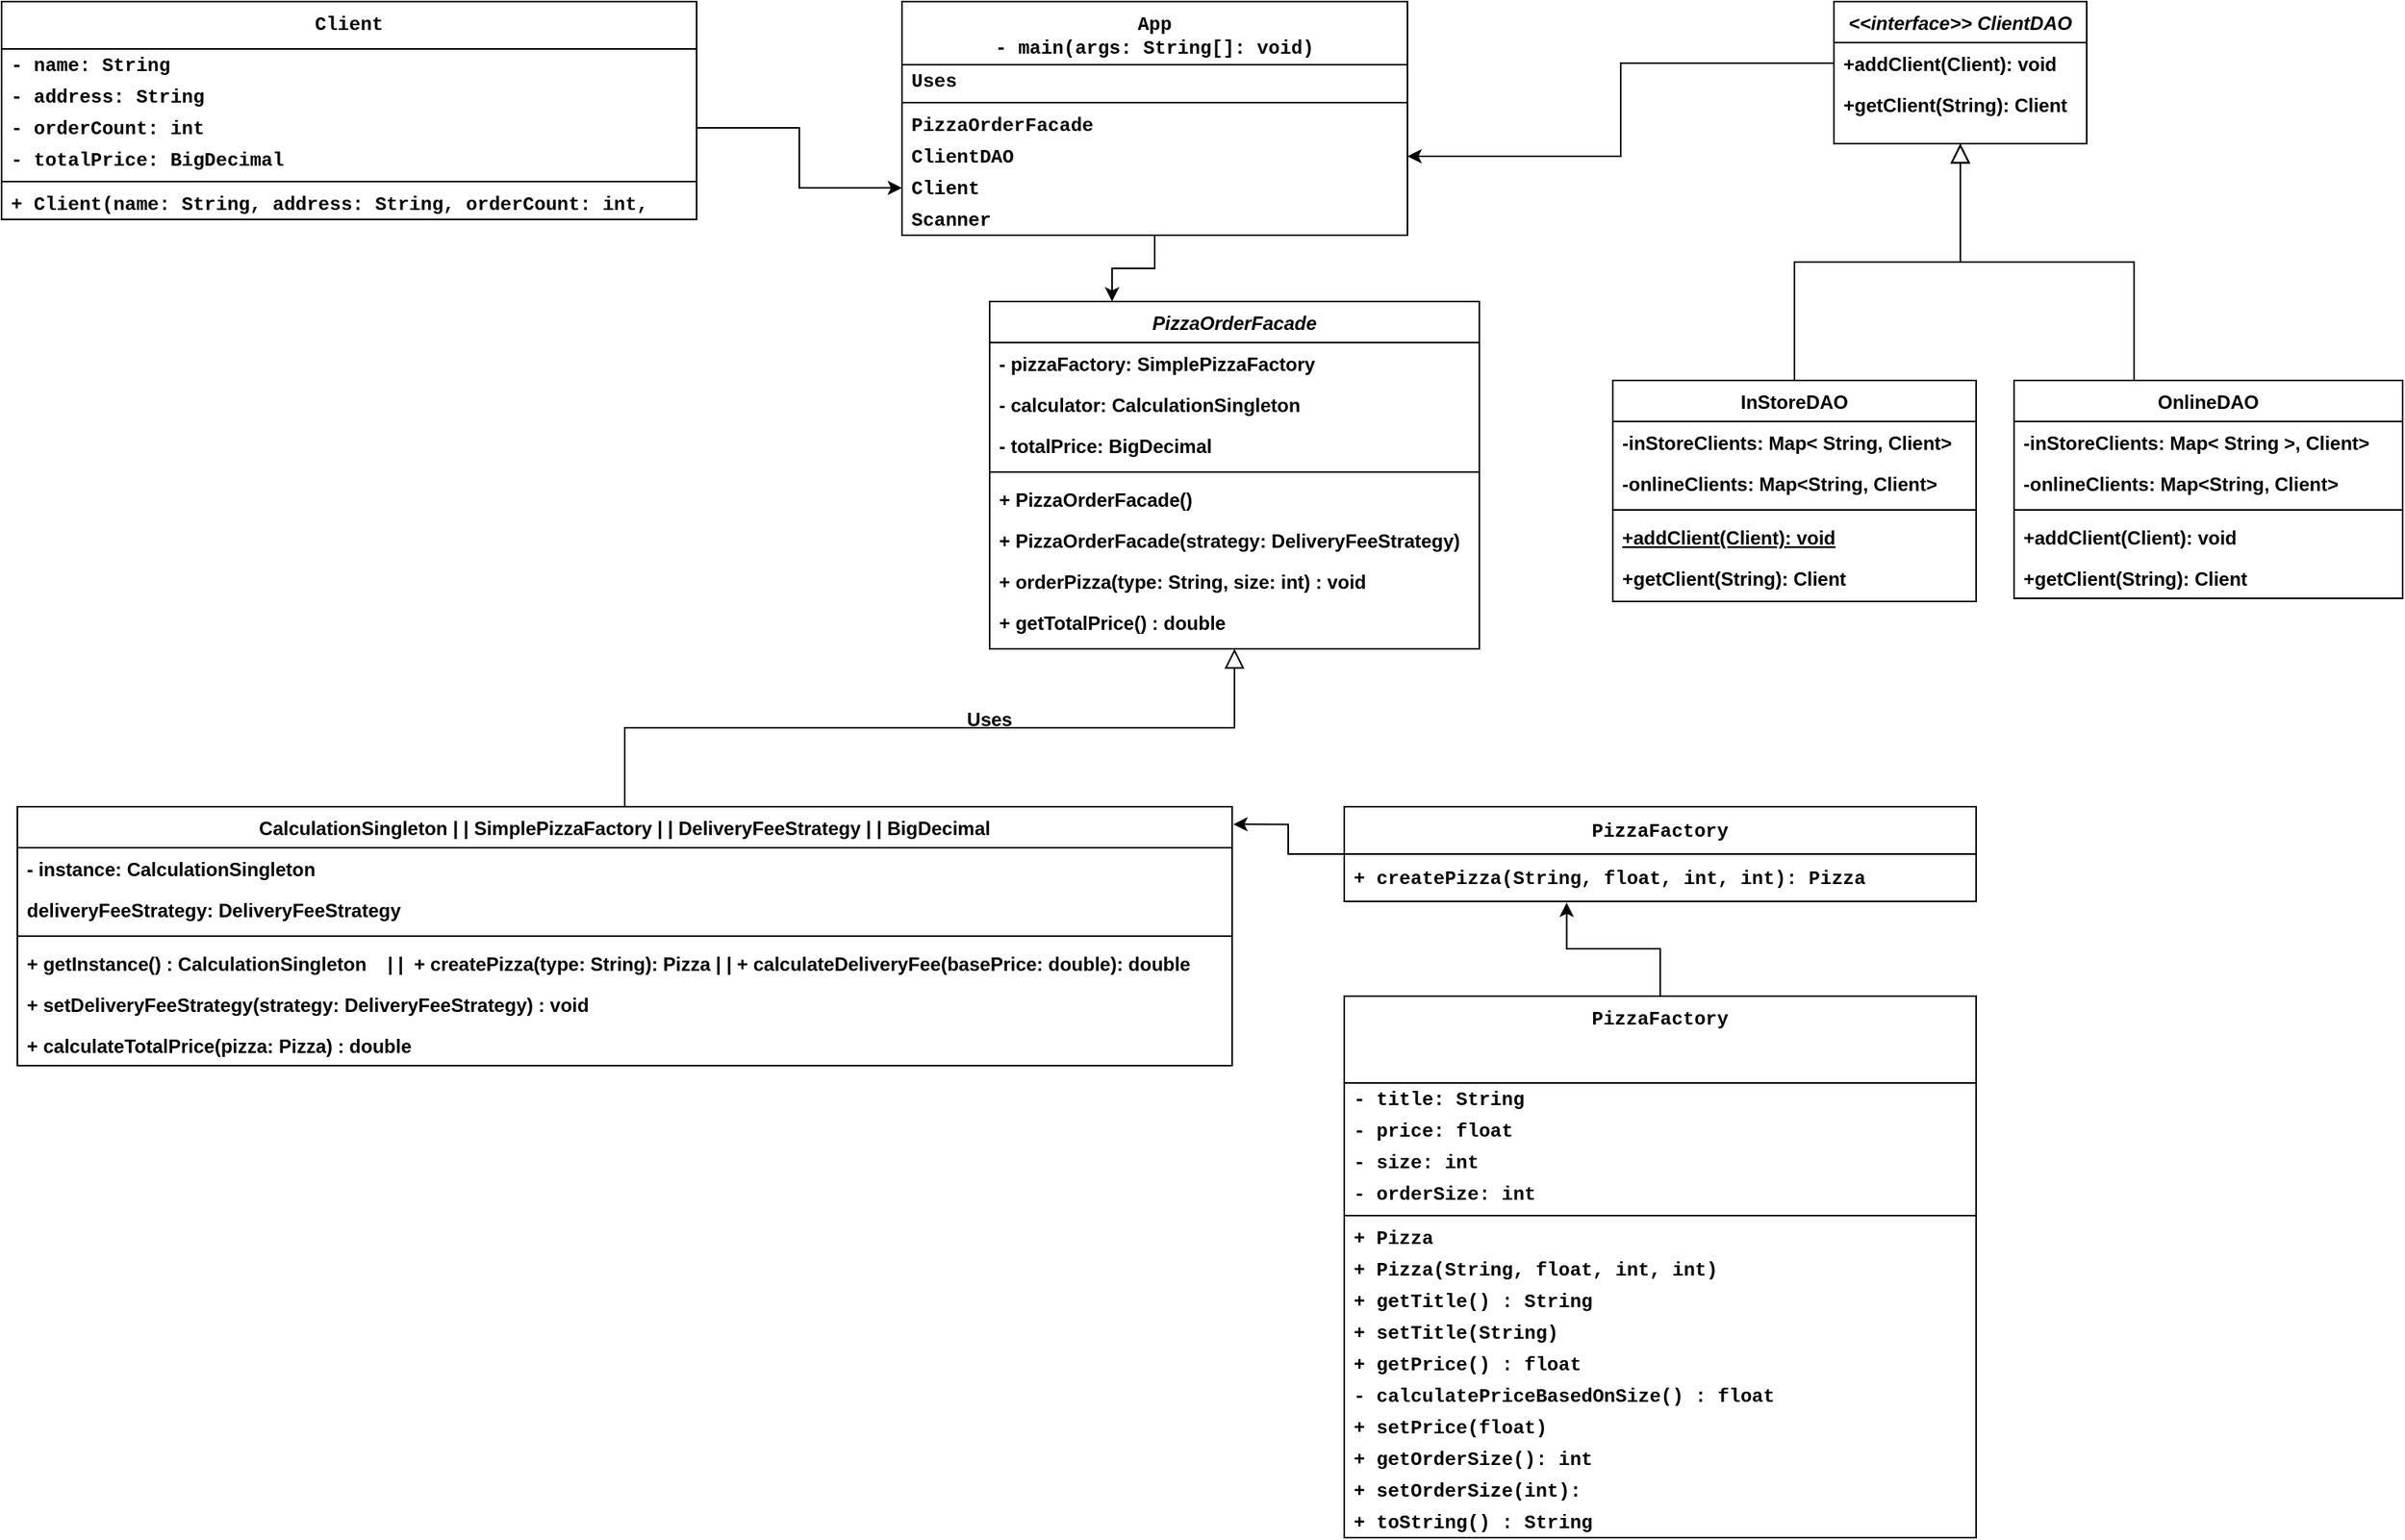 <mxfile version="22.0.8" type="github">
  <diagram name="Page-1" id="vSKLg44RRqiNJ-5FWsi1">
    <mxGraphModel dx="2131" dy="981" grid="1" gridSize="10" guides="1" tooltips="1" connect="1" arrows="1" fold="1" page="1" pageScale="1" pageWidth="850" pageHeight="1100" math="0" shadow="0">
      <root>
        <mxCell id="0" />
        <mxCell id="1" parent="0" />
        <mxCell id="3t1VspEVCkf7E4FVB_ph-1" value="&lt;&lt;interface&gt;&gt; ClientDAO&#xa;" style="swimlane;fontStyle=3;align=center;verticalAlign=top;childLayout=stackLayout;horizontal=1;startSize=26;horizontalStack=0;resizeParent=1;resizeLast=0;collapsible=1;marginBottom=0;rounded=0;shadow=0;strokeWidth=1;" vertex="1" parent="1">
          <mxGeometry x="1160" y="320" width="160" height="90" as="geometry">
            <mxRectangle x="230" y="140" width="160" height="26" as="alternateBounds" />
          </mxGeometry>
        </mxCell>
        <mxCell id="3t1VspEVCkf7E4FVB_ph-2" value="+addClient(Client): void" style="text;align=left;verticalAlign=top;spacingLeft=4;spacingRight=4;overflow=hidden;rotatable=0;points=[[0,0.5],[1,0.5]];portConstraint=eastwest;fontStyle=1" vertex="1" parent="3t1VspEVCkf7E4FVB_ph-1">
          <mxGeometry y="26" width="160" height="26" as="geometry" />
        </mxCell>
        <mxCell id="3t1VspEVCkf7E4FVB_ph-3" value="+getClient(String): Client" style="text;align=left;verticalAlign=top;spacingLeft=4;spacingRight=4;overflow=hidden;rotatable=0;points=[[0,0.5],[1,0.5]];portConstraint=eastwest;rounded=0;shadow=0;html=0;fontStyle=1" vertex="1" parent="3t1VspEVCkf7E4FVB_ph-1">
          <mxGeometry y="52" width="160" height="26" as="geometry" />
        </mxCell>
        <mxCell id="3t1VspEVCkf7E4FVB_ph-4" value="InStoreDAO" style="swimlane;fontStyle=1;align=center;verticalAlign=top;childLayout=stackLayout;horizontal=1;startSize=26;horizontalStack=0;resizeParent=1;resizeLast=0;collapsible=1;marginBottom=0;rounded=0;shadow=0;strokeWidth=1;" vertex="1" parent="1">
          <mxGeometry x="1020" y="560" width="230" height="140" as="geometry">
            <mxRectangle x="130" y="380" width="160" height="26" as="alternateBounds" />
          </mxGeometry>
        </mxCell>
        <mxCell id="3t1VspEVCkf7E4FVB_ph-5" value="-inStoreClients: Map&lt; String, Client&gt;" style="text;align=left;verticalAlign=top;spacingLeft=4;spacingRight=4;overflow=hidden;rotatable=0;points=[[0,0.5],[1,0.5]];portConstraint=eastwest;fontStyle=1" vertex="1" parent="3t1VspEVCkf7E4FVB_ph-4">
          <mxGeometry y="26" width="230" height="26" as="geometry" />
        </mxCell>
        <mxCell id="3t1VspEVCkf7E4FVB_ph-6" value="-onlineClients: Map&lt;String, Client&gt;" style="text;align=left;verticalAlign=top;spacingLeft=4;spacingRight=4;overflow=hidden;rotatable=0;points=[[0,0.5],[1,0.5]];portConstraint=eastwest;rounded=0;shadow=0;html=0;fontStyle=1" vertex="1" parent="3t1VspEVCkf7E4FVB_ph-4">
          <mxGeometry y="52" width="230" height="26" as="geometry" />
        </mxCell>
        <mxCell id="3t1VspEVCkf7E4FVB_ph-7" value="" style="line;html=1;strokeWidth=1;align=left;verticalAlign=middle;spacingTop=-1;spacingLeft=3;spacingRight=3;rotatable=0;labelPosition=right;points=[];portConstraint=eastwest;fontStyle=1" vertex="1" parent="3t1VspEVCkf7E4FVB_ph-4">
          <mxGeometry y="78" width="230" height="8" as="geometry" />
        </mxCell>
        <mxCell id="3t1VspEVCkf7E4FVB_ph-8" value="+addClient(Client): void" style="text;align=left;verticalAlign=top;spacingLeft=4;spacingRight=4;overflow=hidden;rotatable=0;points=[[0,0.5],[1,0.5]];portConstraint=eastwest;fontStyle=5" vertex="1" parent="3t1VspEVCkf7E4FVB_ph-4">
          <mxGeometry y="86" width="230" height="26" as="geometry" />
        </mxCell>
        <mxCell id="3t1VspEVCkf7E4FVB_ph-9" value="+getClient(String): Client" style="text;align=left;verticalAlign=top;spacingLeft=4;spacingRight=4;overflow=hidden;rotatable=0;points=[[0,0.5],[1,0.5]];portConstraint=eastwest;fontStyle=1" vertex="1" parent="3t1VspEVCkf7E4FVB_ph-4">
          <mxGeometry y="112" width="230" height="26" as="geometry" />
        </mxCell>
        <mxCell id="3t1VspEVCkf7E4FVB_ph-10" value="" style="endArrow=block;endSize=10;endFill=0;shadow=0;strokeWidth=1;rounded=0;edgeStyle=elbowEdgeStyle;elbow=vertical;fontStyle=1" edge="1" parent="1" source="3t1VspEVCkf7E4FVB_ph-4" target="3t1VspEVCkf7E4FVB_ph-1">
          <mxGeometry width="160" relative="1" as="geometry">
            <mxPoint x="1140" y="403" as="sourcePoint" />
            <mxPoint x="1140" y="403" as="targetPoint" />
          </mxGeometry>
        </mxCell>
        <mxCell id="3t1VspEVCkf7E4FVB_ph-11" value="" style="endArrow=block;endSize=10;endFill=0;shadow=0;strokeWidth=1;rounded=0;edgeStyle=elbowEdgeStyle;elbow=vertical;fontStyle=1" edge="1" parent="1" target="3t1VspEVCkf7E4FVB_ph-1">
          <mxGeometry width="160" relative="1" as="geometry">
            <mxPoint x="1350" y="560" as="sourcePoint" />
            <mxPoint x="1250" y="471" as="targetPoint" />
          </mxGeometry>
        </mxCell>
        <mxCell id="3t1VspEVCkf7E4FVB_ph-12" value="OnlineDAO" style="swimlane;fontStyle=1;align=center;verticalAlign=top;childLayout=stackLayout;horizontal=1;startSize=26;horizontalStack=0;resizeParent=1;resizeLast=0;collapsible=1;marginBottom=0;rounded=0;shadow=0;strokeWidth=1;" vertex="1" parent="1">
          <mxGeometry x="1274" y="560" width="246" height="138" as="geometry">
            <mxRectangle x="130" y="380" width="160" height="26" as="alternateBounds" />
          </mxGeometry>
        </mxCell>
        <mxCell id="3t1VspEVCkf7E4FVB_ph-13" value="-inStoreClients: Map&lt; String &gt;, Client&gt;" style="text;align=left;verticalAlign=top;spacingLeft=4;spacingRight=4;overflow=hidden;rotatable=0;points=[[0,0.5],[1,0.5]];portConstraint=eastwest;fontStyle=1" vertex="1" parent="3t1VspEVCkf7E4FVB_ph-12">
          <mxGeometry y="26" width="246" height="26" as="geometry" />
        </mxCell>
        <mxCell id="3t1VspEVCkf7E4FVB_ph-14" value="-onlineClients: Map&lt;String, Client&gt;" style="text;align=left;verticalAlign=top;spacingLeft=4;spacingRight=4;overflow=hidden;rotatable=0;points=[[0,0.5],[1,0.5]];portConstraint=eastwest;rounded=0;shadow=0;html=0;fontStyle=1" vertex="1" parent="3t1VspEVCkf7E4FVB_ph-12">
          <mxGeometry y="52" width="246" height="26" as="geometry" />
        </mxCell>
        <mxCell id="3t1VspEVCkf7E4FVB_ph-15" value="" style="line;html=1;strokeWidth=1;align=left;verticalAlign=middle;spacingTop=-1;spacingLeft=3;spacingRight=3;rotatable=0;labelPosition=right;points=[];portConstraint=eastwest;fontStyle=1" vertex="1" parent="3t1VspEVCkf7E4FVB_ph-12">
          <mxGeometry y="78" width="246" height="8" as="geometry" />
        </mxCell>
        <mxCell id="3t1VspEVCkf7E4FVB_ph-16" value="+addClient(Client): void" style="text;align=left;verticalAlign=top;spacingLeft=4;spacingRight=4;overflow=hidden;rotatable=0;points=[[0,0.5],[1,0.5]];portConstraint=eastwest;fontStyle=1" vertex="1" parent="3t1VspEVCkf7E4FVB_ph-12">
          <mxGeometry y="86" width="246" height="26" as="geometry" />
        </mxCell>
        <mxCell id="3t1VspEVCkf7E4FVB_ph-17" value="+getClient(String): Client" style="text;align=left;verticalAlign=top;spacingLeft=4;spacingRight=4;overflow=hidden;rotatable=0;points=[[0,0.5],[1,0.5]];portConstraint=eastwest;fontStyle=1" vertex="1" parent="3t1VspEVCkf7E4FVB_ph-12">
          <mxGeometry y="112" width="246" height="26" as="geometry" />
        </mxCell>
        <mxCell id="3t1VspEVCkf7E4FVB_ph-18" style="edgeStyle=orthogonalEdgeStyle;rounded=0;orthogonalLoop=1;jettySize=auto;html=1;entryX=0.25;entryY=0;entryDx=0;entryDy=0;fontStyle=1" edge="1" parent="1" source="3t1VspEVCkf7E4FVB_ph-19" target="3t1VspEVCkf7E4FVB_ph-26">
          <mxGeometry relative="1" as="geometry" />
        </mxCell>
        <mxCell id="3t1VspEVCkf7E4FVB_ph-19" value="&lt;font face=&quot;Courier New&quot;&gt;App&lt;br&gt;- main(args: String[]: void)&lt;/font&gt;" style="swimlane;fontStyle=1;align=center;verticalAlign=top;childLayout=stackLayout;horizontal=1;startSize=40;horizontalStack=0;resizeParent=1;resizeParentMax=0;resizeLast=0;collapsible=0;marginBottom=0;html=1;whiteSpace=wrap;" vertex="1" parent="1">
          <mxGeometry x="570" y="320" width="320" height="148" as="geometry" />
        </mxCell>
        <mxCell id="3t1VspEVCkf7E4FVB_ph-20" value="&lt;font face=&quot;Courier New&quot;&gt;Uses&lt;/font&gt;" style="text;html=1;strokeColor=none;fillColor=none;align=left;verticalAlign=middle;spacingLeft=4;spacingRight=4;overflow=hidden;rotatable=0;points=[[0,0.5],[1,0.5]];portConstraint=eastwest;whiteSpace=wrap;fontStyle=1" vertex="1" parent="3t1VspEVCkf7E4FVB_ph-19">
          <mxGeometry y="40" width="320" height="20" as="geometry" />
        </mxCell>
        <mxCell id="3t1VspEVCkf7E4FVB_ph-21" value="" style="line;strokeWidth=1;fillColor=none;align=left;verticalAlign=middle;spacingTop=-1;spacingLeft=3;spacingRight=3;rotatable=0;labelPosition=right;points=[];portConstraint=eastwest;fontStyle=1" vertex="1" parent="3t1VspEVCkf7E4FVB_ph-19">
          <mxGeometry y="60" width="320" height="8" as="geometry" />
        </mxCell>
        <mxCell id="3t1VspEVCkf7E4FVB_ph-22" value="&lt;font face=&quot;Courier New&quot;&gt;PizzaOrderFacade&lt;/font&gt;" style="text;html=1;strokeColor=none;fillColor=none;align=left;verticalAlign=middle;spacingLeft=4;spacingRight=4;overflow=hidden;rotatable=0;points=[[0,0.5],[1,0.5]];portConstraint=eastwest;whiteSpace=wrap;fontStyle=1" vertex="1" parent="3t1VspEVCkf7E4FVB_ph-19">
          <mxGeometry y="68" width="320" height="20" as="geometry" />
        </mxCell>
        <mxCell id="3t1VspEVCkf7E4FVB_ph-23" value="&lt;font face=&quot;Courier New&quot;&gt;ClientDAO&lt;/font&gt;" style="text;html=1;strokeColor=none;fillColor=none;align=left;verticalAlign=middle;spacingLeft=4;spacingRight=4;overflow=hidden;rotatable=0;points=[[0,0.5],[1,0.5]];portConstraint=eastwest;whiteSpace=wrap;fontStyle=1" vertex="1" parent="3t1VspEVCkf7E4FVB_ph-19">
          <mxGeometry y="88" width="320" height="20" as="geometry" />
        </mxCell>
        <mxCell id="3t1VspEVCkf7E4FVB_ph-24" value="&lt;font face=&quot;Courier New&quot;&gt;Client&lt;/font&gt;" style="text;html=1;strokeColor=none;fillColor=none;align=left;verticalAlign=middle;spacingLeft=4;spacingRight=4;overflow=hidden;rotatable=0;points=[[0,0.5],[1,0.5]];portConstraint=eastwest;whiteSpace=wrap;fontStyle=1" vertex="1" parent="3t1VspEVCkf7E4FVB_ph-19">
          <mxGeometry y="108" width="320" height="20" as="geometry" />
        </mxCell>
        <mxCell id="3t1VspEVCkf7E4FVB_ph-25" value="&lt;font face=&quot;Courier New&quot;&gt;Scanner&lt;/font&gt;" style="text;html=1;strokeColor=none;fillColor=none;align=left;verticalAlign=middle;spacingLeft=4;spacingRight=4;overflow=hidden;rotatable=0;points=[[0,0.5],[1,0.5]];portConstraint=eastwest;whiteSpace=wrap;fontStyle=1" vertex="1" parent="3t1VspEVCkf7E4FVB_ph-19">
          <mxGeometry y="128" width="320" height="20" as="geometry" />
        </mxCell>
        <mxCell id="3t1VspEVCkf7E4FVB_ph-26" value="PizzaOrderFacade" style="swimlane;fontStyle=3;align=center;verticalAlign=top;childLayout=stackLayout;horizontal=1;startSize=26;horizontalStack=0;resizeParent=1;resizeLast=0;collapsible=1;marginBottom=0;rounded=0;shadow=0;strokeWidth=1;" vertex="1" parent="1">
          <mxGeometry x="625.5" y="510" width="310" height="220" as="geometry">
            <mxRectangle x="230" y="140" width="160" height="26" as="alternateBounds" />
          </mxGeometry>
        </mxCell>
        <mxCell id="3t1VspEVCkf7E4FVB_ph-27" value="- pizzaFactory: SimplePizzaFactory" style="text;align=left;verticalAlign=top;spacingLeft=4;spacingRight=4;overflow=hidden;rotatable=0;points=[[0,0.5],[1,0.5]];portConstraint=eastwest;fontStyle=1" vertex="1" parent="3t1VspEVCkf7E4FVB_ph-26">
          <mxGeometry y="26" width="310" height="26" as="geometry" />
        </mxCell>
        <mxCell id="3t1VspEVCkf7E4FVB_ph-28" value="- calculator: CalculationSingleton" style="text;align=left;verticalAlign=top;spacingLeft=4;spacingRight=4;overflow=hidden;rotatable=0;points=[[0,0.5],[1,0.5]];portConstraint=eastwest;rounded=0;shadow=0;html=0;fontStyle=1" vertex="1" parent="3t1VspEVCkf7E4FVB_ph-26">
          <mxGeometry y="52" width="310" height="26" as="geometry" />
        </mxCell>
        <mxCell id="3t1VspEVCkf7E4FVB_ph-29" value="- totalPrice: BigDecimal" style="text;align=left;verticalAlign=top;spacingLeft=4;spacingRight=4;overflow=hidden;rotatable=0;points=[[0,0.5],[1,0.5]];portConstraint=eastwest;rounded=0;shadow=0;html=0;fontStyle=1" vertex="1" parent="3t1VspEVCkf7E4FVB_ph-26">
          <mxGeometry y="78" width="310" height="26" as="geometry" />
        </mxCell>
        <mxCell id="3t1VspEVCkf7E4FVB_ph-30" value="" style="line;html=1;strokeWidth=1;align=left;verticalAlign=middle;spacingTop=-1;spacingLeft=3;spacingRight=3;rotatable=0;labelPosition=right;points=[];portConstraint=eastwest;fontStyle=1" vertex="1" parent="3t1VspEVCkf7E4FVB_ph-26">
          <mxGeometry y="104" width="310" height="8" as="geometry" />
        </mxCell>
        <mxCell id="3t1VspEVCkf7E4FVB_ph-31" value="+ PizzaOrderFacade() " style="text;align=left;verticalAlign=top;spacingLeft=4;spacingRight=4;overflow=hidden;rotatable=0;points=[[0,0.5],[1,0.5]];portConstraint=eastwest;fontStyle=1" vertex="1" parent="3t1VspEVCkf7E4FVB_ph-26">
          <mxGeometry y="112" width="310" height="26" as="geometry" />
        </mxCell>
        <mxCell id="3t1VspEVCkf7E4FVB_ph-32" value="+ PizzaOrderFacade(strategy: DeliveryFeeStrategy)" style="text;align=left;verticalAlign=top;spacingLeft=4;spacingRight=4;overflow=hidden;rotatable=0;points=[[0,0.5],[1,0.5]];portConstraint=eastwest;fontStyle=1" vertex="1" parent="3t1VspEVCkf7E4FVB_ph-26">
          <mxGeometry y="138" width="310" height="26" as="geometry" />
        </mxCell>
        <mxCell id="3t1VspEVCkf7E4FVB_ph-33" value="+ orderPizza(type: String, size: int) : void" style="text;align=left;verticalAlign=top;spacingLeft=4;spacingRight=4;overflow=hidden;rotatable=0;points=[[0,0.5],[1,0.5]];portConstraint=eastwest;fontStyle=1" vertex="1" parent="3t1VspEVCkf7E4FVB_ph-26">
          <mxGeometry y="164" width="310" height="26" as="geometry" />
        </mxCell>
        <mxCell id="3t1VspEVCkf7E4FVB_ph-34" value="+ getTotalPrice() : double" style="text;align=left;verticalAlign=top;spacingLeft=4;spacingRight=4;overflow=hidden;rotatable=0;points=[[0,0.5],[1,0.5]];portConstraint=eastwest;fontStyle=1" vertex="1" parent="3t1VspEVCkf7E4FVB_ph-26">
          <mxGeometry y="190" width="310" height="30" as="geometry" />
        </mxCell>
        <mxCell id="3t1VspEVCkf7E4FVB_ph-35" value="CalculationSingleton | | SimplePizzaFactory | | DeliveryFeeStrategy | | BigDecimal" style="swimlane;fontStyle=1;align=center;verticalAlign=top;childLayout=stackLayout;horizontal=1;startSize=26;horizontalStack=0;resizeParent=1;resizeLast=0;collapsible=1;marginBottom=0;rounded=0;shadow=0;strokeWidth=1;" vertex="1" parent="1">
          <mxGeometry x="10" y="830" width="769" height="164" as="geometry">
            <mxRectangle x="130" y="380" width="160" height="26" as="alternateBounds" />
          </mxGeometry>
        </mxCell>
        <mxCell id="3t1VspEVCkf7E4FVB_ph-36" value="- instance: CalculationSingleton" style="text;align=left;verticalAlign=top;spacingLeft=4;spacingRight=4;overflow=hidden;rotatable=0;points=[[0,0.5],[1,0.5]];portConstraint=eastwest;fontStyle=1" vertex="1" parent="3t1VspEVCkf7E4FVB_ph-35">
          <mxGeometry y="26" width="769" height="26" as="geometry" />
        </mxCell>
        <mxCell id="3t1VspEVCkf7E4FVB_ph-37" value="deliveryFeeStrategy: DeliveryFeeStrategy" style="text;align=left;verticalAlign=top;spacingLeft=4;spacingRight=4;overflow=hidden;rotatable=0;points=[[0,0.5],[1,0.5]];portConstraint=eastwest;rounded=0;shadow=0;html=0;fontStyle=1" vertex="1" parent="3t1VspEVCkf7E4FVB_ph-35">
          <mxGeometry y="52" width="769" height="26" as="geometry" />
        </mxCell>
        <mxCell id="3t1VspEVCkf7E4FVB_ph-38" value="" style="line;html=1;strokeWidth=1;align=left;verticalAlign=middle;spacingTop=-1;spacingLeft=3;spacingRight=3;rotatable=0;labelPosition=right;points=[];portConstraint=eastwest;fontStyle=1" vertex="1" parent="3t1VspEVCkf7E4FVB_ph-35">
          <mxGeometry y="78" width="769" height="8" as="geometry" />
        </mxCell>
        <mxCell id="3t1VspEVCkf7E4FVB_ph-39" value="+ getInstance() : CalculationSingleton    | |  + createPizza(type: String): Pizza | | + calculateDeliveryFee(basePrice: double): double" style="text;align=left;verticalAlign=top;spacingLeft=4;spacingRight=4;overflow=hidden;rotatable=0;points=[[0,0.5],[1,0.5]];portConstraint=eastwest;fontStyle=1" vertex="1" parent="3t1VspEVCkf7E4FVB_ph-35">
          <mxGeometry y="86" width="769" height="26" as="geometry" />
        </mxCell>
        <mxCell id="3t1VspEVCkf7E4FVB_ph-40" value="+ setDeliveryFeeStrategy(strategy: DeliveryFeeStrategy) : void" style="text;align=left;verticalAlign=top;spacingLeft=4;spacingRight=4;overflow=hidden;rotatable=0;points=[[0,0.5],[1,0.5]];portConstraint=eastwest;fontStyle=1" vertex="1" parent="3t1VspEVCkf7E4FVB_ph-35">
          <mxGeometry y="112" width="769" height="26" as="geometry" />
        </mxCell>
        <mxCell id="3t1VspEVCkf7E4FVB_ph-41" value="+ calculateTotalPrice(pizza: Pizza) : double" style="text;align=left;verticalAlign=top;spacingLeft=4;spacingRight=4;overflow=hidden;rotatable=0;points=[[0,0.5],[1,0.5]];portConstraint=eastwest;fontStyle=1" vertex="1" parent="3t1VspEVCkf7E4FVB_ph-35">
          <mxGeometry y="138" width="769" height="26" as="geometry" />
        </mxCell>
        <mxCell id="3t1VspEVCkf7E4FVB_ph-42" value="" style="endArrow=block;endSize=10;endFill=0;shadow=0;strokeWidth=1;rounded=0;edgeStyle=elbowEdgeStyle;elbow=vertical;fontStyle=1" edge="1" parent="1" source="3t1VspEVCkf7E4FVB_ph-35" target="3t1VspEVCkf7E4FVB_ph-26">
          <mxGeometry width="160" relative="1" as="geometry">
            <mxPoint x="605.5" y="763" as="sourcePoint" />
            <mxPoint x="605.5" y="763" as="targetPoint" />
          </mxGeometry>
        </mxCell>
        <mxCell id="3t1VspEVCkf7E4FVB_ph-43" value="Uses" style="text;html=1;align=center;verticalAlign=middle;resizable=0;points=[];autosize=1;strokeColor=none;fillColor=none;fontStyle=1" vertex="1" parent="1">
          <mxGeometry x="600" y="760" width="50" height="30" as="geometry" />
        </mxCell>
        <mxCell id="3t1VspEVCkf7E4FVB_ph-44" value="&lt;font face=&quot;Courier New&quot;&gt;Client&lt;/font&gt;" style="swimlane;fontStyle=1;align=center;verticalAlign=top;childLayout=stackLayout;horizontal=1;startSize=30;horizontalStack=0;resizeParent=1;resizeParentMax=0;resizeLast=0;collapsible=0;marginBottom=0;html=1;whiteSpace=wrap;" vertex="1" parent="1">
          <mxGeometry y="320" width="440" height="138" as="geometry" />
        </mxCell>
        <mxCell id="3t1VspEVCkf7E4FVB_ph-45" value="&lt;font face=&quot;Courier New&quot;&gt;- name: String&lt;/font&gt;" style="text;html=1;strokeColor=none;fillColor=none;align=left;verticalAlign=middle;spacingLeft=4;spacingRight=4;overflow=hidden;rotatable=0;points=[[0,0.5],[1,0.5]];portConstraint=eastwest;whiteSpace=wrap;fontStyle=1" vertex="1" parent="3t1VspEVCkf7E4FVB_ph-44">
          <mxGeometry y="30" width="440" height="20" as="geometry" />
        </mxCell>
        <mxCell id="3t1VspEVCkf7E4FVB_ph-46" value="&lt;font face=&quot;Courier New&quot;&gt;- address: String&lt;/font&gt;" style="text;html=1;strokeColor=none;fillColor=none;align=left;verticalAlign=middle;spacingLeft=4;spacingRight=4;overflow=hidden;rotatable=0;points=[[0,0.5],[1,0.5]];portConstraint=eastwest;whiteSpace=wrap;fontStyle=1" vertex="1" parent="3t1VspEVCkf7E4FVB_ph-44">
          <mxGeometry y="50" width="440" height="20" as="geometry" />
        </mxCell>
        <mxCell id="3t1VspEVCkf7E4FVB_ph-47" value="&lt;font face=&quot;Courier New&quot;&gt;- orderCount: int&lt;/font&gt;" style="text;html=1;strokeColor=none;fillColor=none;align=left;verticalAlign=middle;spacingLeft=4;spacingRight=4;overflow=hidden;rotatable=0;points=[[0,0.5],[1,0.5]];portConstraint=eastwest;whiteSpace=wrap;fontStyle=1" vertex="1" parent="3t1VspEVCkf7E4FVB_ph-44">
          <mxGeometry y="70" width="440" height="20" as="geometry" />
        </mxCell>
        <mxCell id="3t1VspEVCkf7E4FVB_ph-48" value="&lt;font face=&quot;Courier New&quot;&gt;- totalPrice: BigDecimal&lt;/font&gt;" style="text;html=1;strokeColor=none;fillColor=none;align=left;verticalAlign=middle;spacingLeft=4;spacingRight=4;overflow=hidden;rotatable=0;points=[[0,0.5],[1,0.5]];portConstraint=eastwest;whiteSpace=wrap;fontStyle=1" vertex="1" parent="3t1VspEVCkf7E4FVB_ph-44">
          <mxGeometry y="90" width="440" height="20" as="geometry" />
        </mxCell>
        <mxCell id="3t1VspEVCkf7E4FVB_ph-49" value="" style="line;strokeWidth=1;fillColor=none;align=left;verticalAlign=middle;spacingTop=-1;spacingLeft=3;spacingRight=3;rotatable=0;labelPosition=right;points=[];portConstraint=eastwest;fontStyle=1" vertex="1" parent="3t1VspEVCkf7E4FVB_ph-44">
          <mxGeometry y="110" width="440" height="8" as="geometry" />
        </mxCell>
        <mxCell id="3t1VspEVCkf7E4FVB_ph-50" value="&lt;font face=&quot;Courier New&quot;&gt;+ Client(name: String, address: String, orderCount: int, totalPrice: BigDecimal)&lt;/font&gt;" style="text;html=1;strokeColor=none;fillColor=none;align=left;verticalAlign=middle;spacingLeft=4;spacingRight=4;overflow=hidden;rotatable=0;points=[[0,0.5],[1,0.5]];portConstraint=eastwest;whiteSpace=wrap;fontStyle=1" vertex="1" parent="3t1VspEVCkf7E4FVB_ph-44">
          <mxGeometry y="118" width="440" height="20" as="geometry" />
        </mxCell>
        <mxCell id="3t1VspEVCkf7E4FVB_ph-51" style="edgeStyle=orthogonalEdgeStyle;rounded=0;orthogonalLoop=1;jettySize=auto;html=1;entryX=0;entryY=0.5;entryDx=0;entryDy=0;fontStyle=1" edge="1" parent="1" source="3t1VspEVCkf7E4FVB_ph-47" target="3t1VspEVCkf7E4FVB_ph-24">
          <mxGeometry relative="1" as="geometry" />
        </mxCell>
        <mxCell id="3t1VspEVCkf7E4FVB_ph-52" value="&lt;font face=&quot;Courier New&quot;&gt;PizzaFactory  &lt;/font&gt;" style="swimlane;fontStyle=1;childLayout=stackLayout;horizontal=1;startSize=30;horizontalStack=0;resizeParent=1;resizeParentMax=0;resizeLast=0;collapsible=1;marginBottom=0;whiteSpace=wrap;html=1;" vertex="1" parent="1">
          <mxGeometry x="850" y="830" width="400" height="60" as="geometry" />
        </mxCell>
        <mxCell id="3t1VspEVCkf7E4FVB_ph-53" value="&lt;font face=&quot;Courier New&quot;&gt;+ createPizza(String, float, int, int): Pizza&lt;/font&gt;" style="text;strokeColor=none;fillColor=none;align=left;verticalAlign=middle;spacingLeft=4;spacingRight=4;overflow=hidden;points=[[0,0.5],[1,0.5]];portConstraint=eastwest;rotatable=0;whiteSpace=wrap;html=1;fontStyle=1" vertex="1" parent="3t1VspEVCkf7E4FVB_ph-52">
          <mxGeometry y="30" width="400" height="30" as="geometry" />
        </mxCell>
        <mxCell id="3t1VspEVCkf7E4FVB_ph-54" value="&lt;font face=&quot;Courier New&quot;&gt;PizzaFactory&lt;/font&gt;" style="swimlane;fontStyle=1;align=center;verticalAlign=top;childLayout=stackLayout;horizontal=1;startSize=55;horizontalStack=0;resizeParent=1;resizeParentMax=0;resizeLast=0;collapsible=0;marginBottom=0;html=1;whiteSpace=wrap;" vertex="1" parent="1">
          <mxGeometry x="850" y="950" width="400" height="343" as="geometry" />
        </mxCell>
        <mxCell id="3t1VspEVCkf7E4FVB_ph-55" value="&lt;font face=&quot;Courier New&quot;&gt;- title: String&lt;/font&gt;" style="text;html=1;strokeColor=none;fillColor=none;align=left;verticalAlign=middle;spacingLeft=4;spacingRight=4;overflow=hidden;rotatable=0;points=[[0,0.5],[1,0.5]];portConstraint=eastwest;whiteSpace=wrap;fontStyle=1" vertex="1" parent="3t1VspEVCkf7E4FVB_ph-54">
          <mxGeometry y="55" width="400" height="20" as="geometry" />
        </mxCell>
        <mxCell id="3t1VspEVCkf7E4FVB_ph-56" value="&lt;font face=&quot;Courier New&quot;&gt;- price: float&lt;/font&gt;" style="text;html=1;strokeColor=none;fillColor=none;align=left;verticalAlign=middle;spacingLeft=4;spacingRight=4;overflow=hidden;rotatable=0;points=[[0,0.5],[1,0.5]];portConstraint=eastwest;whiteSpace=wrap;fontStyle=1" vertex="1" parent="3t1VspEVCkf7E4FVB_ph-54">
          <mxGeometry y="75" width="400" height="20" as="geometry" />
        </mxCell>
        <mxCell id="3t1VspEVCkf7E4FVB_ph-57" value="&lt;font face=&quot;Courier New&quot;&gt;- size: int&lt;/font&gt;" style="text;html=1;strokeColor=none;fillColor=none;align=left;verticalAlign=middle;spacingLeft=4;spacingRight=4;overflow=hidden;rotatable=0;points=[[0,0.5],[1,0.5]];portConstraint=eastwest;whiteSpace=wrap;fontStyle=1" vertex="1" parent="3t1VspEVCkf7E4FVB_ph-54">
          <mxGeometry y="95" width="400" height="20" as="geometry" />
        </mxCell>
        <mxCell id="3t1VspEVCkf7E4FVB_ph-58" value="&lt;font face=&quot;Courier New&quot;&gt;- orderSize: int&lt;/font&gt;" style="text;html=1;strokeColor=none;fillColor=none;align=left;verticalAlign=middle;spacingLeft=4;spacingRight=4;overflow=hidden;rotatable=0;points=[[0,0.5],[1,0.5]];portConstraint=eastwest;whiteSpace=wrap;fontStyle=1" vertex="1" parent="3t1VspEVCkf7E4FVB_ph-54">
          <mxGeometry y="115" width="400" height="20" as="geometry" />
        </mxCell>
        <mxCell id="3t1VspEVCkf7E4FVB_ph-59" value="" style="line;strokeWidth=1;fillColor=none;align=left;verticalAlign=middle;spacingTop=-1;spacingLeft=3;spacingRight=3;rotatable=0;labelPosition=right;points=[];portConstraint=eastwest;fontStyle=1" vertex="1" parent="3t1VspEVCkf7E4FVB_ph-54">
          <mxGeometry y="135" width="400" height="8" as="geometry" />
        </mxCell>
        <mxCell id="3t1VspEVCkf7E4FVB_ph-60" value="&lt;font face=&quot;Courier New&quot;&gt;+ Pizza&lt;/font&gt;" style="text;html=1;strokeColor=none;fillColor=none;align=left;verticalAlign=middle;spacingLeft=4;spacingRight=4;overflow=hidden;rotatable=0;points=[[0,0.5],[1,0.5]];portConstraint=eastwest;whiteSpace=wrap;fontStyle=1" vertex="1" parent="3t1VspEVCkf7E4FVB_ph-54">
          <mxGeometry y="143" width="400" height="20" as="geometry" />
        </mxCell>
        <mxCell id="3t1VspEVCkf7E4FVB_ph-61" value="&lt;font face=&quot;Courier New&quot;&gt;+ Pizza(String, float, int, int)&lt;/font&gt;" style="text;html=1;strokeColor=none;fillColor=none;align=left;verticalAlign=middle;spacingLeft=4;spacingRight=4;overflow=hidden;rotatable=0;points=[[0,0.5],[1,0.5]];portConstraint=eastwest;whiteSpace=wrap;fontStyle=1" vertex="1" parent="3t1VspEVCkf7E4FVB_ph-54">
          <mxGeometry y="163" width="400" height="20" as="geometry" />
        </mxCell>
        <mxCell id="3t1VspEVCkf7E4FVB_ph-62" value="&lt;font face=&quot;Courier New&quot;&gt;+ getTitle() : String&lt;/font&gt;" style="text;html=1;strokeColor=none;fillColor=none;align=left;verticalAlign=middle;spacingLeft=4;spacingRight=4;overflow=hidden;rotatable=0;points=[[0,0.5],[1,0.5]];portConstraint=eastwest;whiteSpace=wrap;fontStyle=1" vertex="1" parent="3t1VspEVCkf7E4FVB_ph-54">
          <mxGeometry y="183" width="400" height="20" as="geometry" />
        </mxCell>
        <mxCell id="3t1VspEVCkf7E4FVB_ph-63" value="&lt;font face=&quot;Courier New&quot;&gt;+ setTitle(String)&amp;nbsp;&lt;/font&gt;" style="text;html=1;strokeColor=none;fillColor=none;align=left;verticalAlign=middle;spacingLeft=4;spacingRight=4;overflow=hidden;rotatable=0;points=[[0,0.5],[1,0.5]];portConstraint=eastwest;whiteSpace=wrap;fontStyle=1" vertex="1" parent="3t1VspEVCkf7E4FVB_ph-54">
          <mxGeometry y="203" width="400" height="20" as="geometry" />
        </mxCell>
        <mxCell id="3t1VspEVCkf7E4FVB_ph-64" value="&lt;font face=&quot;Courier New&quot;&gt;+ getPrice() : float&amp;nbsp;&lt;/font&gt;" style="text;html=1;strokeColor=none;fillColor=none;align=left;verticalAlign=middle;spacingLeft=4;spacingRight=4;overflow=hidden;rotatable=0;points=[[0,0.5],[1,0.5]];portConstraint=eastwest;whiteSpace=wrap;fontStyle=1" vertex="1" parent="3t1VspEVCkf7E4FVB_ph-54">
          <mxGeometry y="223" width="400" height="20" as="geometry" />
        </mxCell>
        <mxCell id="3t1VspEVCkf7E4FVB_ph-65" value="&lt;font face=&quot;Courier New&quot;&gt;- calculatePriceBasedOnSize() : float&lt;/font&gt;" style="text;html=1;strokeColor=none;fillColor=none;align=left;verticalAlign=middle;spacingLeft=4;spacingRight=4;overflow=hidden;rotatable=0;points=[[0,0.5],[1,0.5]];portConstraint=eastwest;whiteSpace=wrap;fontStyle=1" vertex="1" parent="3t1VspEVCkf7E4FVB_ph-54">
          <mxGeometry y="243" width="400" height="20" as="geometry" />
        </mxCell>
        <mxCell id="3t1VspEVCkf7E4FVB_ph-66" value="&lt;font face=&quot;Courier New&quot;&gt;+ setPrice(float)&lt;/font&gt;" style="text;html=1;strokeColor=none;fillColor=none;align=left;verticalAlign=middle;spacingLeft=4;spacingRight=4;overflow=hidden;rotatable=0;points=[[0,0.5],[1,0.5]];portConstraint=eastwest;whiteSpace=wrap;fontStyle=1" vertex="1" parent="3t1VspEVCkf7E4FVB_ph-54">
          <mxGeometry y="263" width="400" height="20" as="geometry" />
        </mxCell>
        <mxCell id="3t1VspEVCkf7E4FVB_ph-67" value="&lt;font face=&quot;Courier New&quot;&gt;+ getOrderSize(): int&lt;/font&gt;" style="text;html=1;strokeColor=none;fillColor=none;align=left;verticalAlign=middle;spacingLeft=4;spacingRight=4;overflow=hidden;rotatable=0;points=[[0,0.5],[1,0.5]];portConstraint=eastwest;whiteSpace=wrap;fontStyle=1" vertex="1" parent="3t1VspEVCkf7E4FVB_ph-54">
          <mxGeometry y="283" width="400" height="20" as="geometry" />
        </mxCell>
        <mxCell id="3t1VspEVCkf7E4FVB_ph-68" value="&lt;font face=&quot;Courier New&quot;&gt;+ setOrderSize(int):&amp;nbsp;&lt;/font&gt;" style="text;html=1;strokeColor=none;fillColor=none;align=left;verticalAlign=middle;spacingLeft=4;spacingRight=4;overflow=hidden;rotatable=0;points=[[0,0.5],[1,0.5]];portConstraint=eastwest;whiteSpace=wrap;fontStyle=1" vertex="1" parent="3t1VspEVCkf7E4FVB_ph-54">
          <mxGeometry y="303" width="400" height="20" as="geometry" />
        </mxCell>
        <mxCell id="3t1VspEVCkf7E4FVB_ph-69" value="&lt;font face=&quot;Courier New&quot;&gt;+ toString() : String&lt;/font&gt;" style="text;html=1;strokeColor=none;fillColor=none;align=left;verticalAlign=middle;spacingLeft=4;spacingRight=4;overflow=hidden;rotatable=0;points=[[0,0.5],[1,0.5]];portConstraint=eastwest;whiteSpace=wrap;fontStyle=1" vertex="1" parent="3t1VspEVCkf7E4FVB_ph-54">
          <mxGeometry y="323" width="400" height="20" as="geometry" />
        </mxCell>
        <mxCell id="3t1VspEVCkf7E4FVB_ph-70" style="edgeStyle=orthogonalEdgeStyle;rounded=0;orthogonalLoop=1;jettySize=auto;html=1;entryX=0.352;entryY=1.027;entryDx=0;entryDy=0;entryPerimeter=0;fontStyle=1" edge="1" parent="1" source="3t1VspEVCkf7E4FVB_ph-54" target="3t1VspEVCkf7E4FVB_ph-53">
          <mxGeometry relative="1" as="geometry" />
        </mxCell>
        <mxCell id="3t1VspEVCkf7E4FVB_ph-71" style="edgeStyle=orthogonalEdgeStyle;rounded=0;orthogonalLoop=1;jettySize=auto;html=1;entryX=1.001;entryY=0.068;entryDx=0;entryDy=0;entryPerimeter=0;fontStyle=1" edge="1" parent="1" source="3t1VspEVCkf7E4FVB_ph-52" target="3t1VspEVCkf7E4FVB_ph-35">
          <mxGeometry relative="1" as="geometry" />
        </mxCell>
        <mxCell id="3t1VspEVCkf7E4FVB_ph-72" style="edgeStyle=orthogonalEdgeStyle;rounded=0;orthogonalLoop=1;jettySize=auto;html=1;entryX=1;entryY=0.5;entryDx=0;entryDy=0;fontStyle=1" edge="1" parent="1" source="3t1VspEVCkf7E4FVB_ph-2" target="3t1VspEVCkf7E4FVB_ph-23">
          <mxGeometry relative="1" as="geometry" />
        </mxCell>
      </root>
    </mxGraphModel>
  </diagram>
</mxfile>
